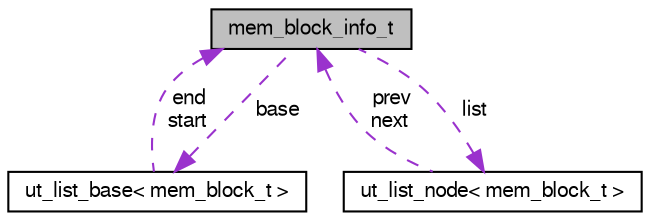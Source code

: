 digraph "mem_block_info_t"
{
  bgcolor="transparent";
  edge [fontname="FreeSans",fontsize="10",labelfontname="FreeSans",labelfontsize="10"];
  node [fontname="FreeSans",fontsize="10",shape=record];
  Node1 [label="mem_block_info_t",height=0.2,width=0.4,color="black", fillcolor="grey75", style="filled" fontcolor="black"];
  Node2 -> Node1 [dir="back",color="darkorchid3",fontsize="10",style="dashed",label=" base" ,fontname="FreeSans"];
  Node2 [label="ut_list_base\< mem_block_t \>",height=0.2,width=0.4,color="black",URL="$structut__list__base.html"];
  Node1 -> Node2 [dir="back",color="darkorchid3",fontsize="10",style="dashed",label=" end\nstart" ,fontname="FreeSans"];
  Node3 -> Node1 [dir="back",color="darkorchid3",fontsize="10",style="dashed",label=" list" ,fontname="FreeSans"];
  Node3 [label="ut_list_node\< mem_block_t \>",height=0.2,width=0.4,color="black",URL="$structut__list__node.html"];
  Node1 -> Node3 [dir="back",color="darkorchid3",fontsize="10",style="dashed",label=" prev\nnext" ,fontname="FreeSans"];
}
